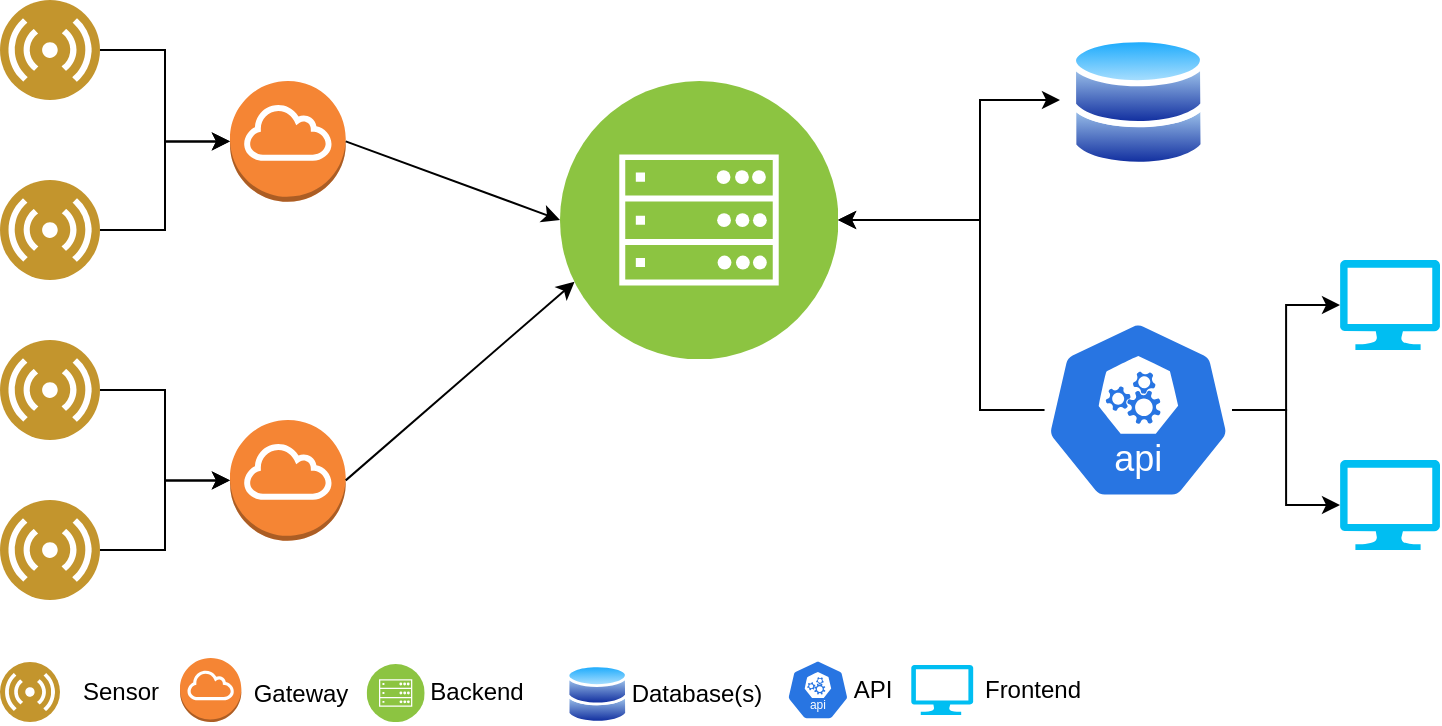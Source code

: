 <mxfile version="24.3.1" type="github">
  <diagram name="Page-1" id="b520641d-4fe3-3701-9064-5fc419738815">
    <mxGraphModel dx="882" dy="504" grid="1" gridSize="10" guides="1" tooltips="1" connect="1" arrows="1" fold="1" page="1" pageScale="1" pageWidth="1100" pageHeight="850" background="none" math="0" shadow="0">
      <root>
        <mxCell id="0" />
        <mxCell id="1" parent="0" />
        <mxCell id="ZXjSyWkLLc5fmDxmPstq-6" style="edgeStyle=orthogonalEdgeStyle;rounded=0;orthogonalLoop=1;jettySize=auto;html=1;" edge="1" parent="1" source="s_kVEvUEnIK9olVbrQxF-3" target="cVxhysHf_0xUjduygHL8-1">
          <mxGeometry relative="1" as="geometry" />
        </mxCell>
        <mxCell id="s_kVEvUEnIK9olVbrQxF-3" value="" style="image;aspect=fixed;perimeter=ellipsePerimeter;html=1;align=center;shadow=0;dashed=0;fontColor=#4277BB;labelBackgroundColor=default;fontSize=12;spacingTop=3;image=img/lib/ibm/users/sensor.svg;" parent="1" vertex="1">
          <mxGeometry x="30" y="20" width="50" height="50" as="geometry" />
        </mxCell>
        <mxCell id="s_kVEvUEnIK9olVbrQxF-82" style="edgeStyle=orthogonalEdgeStyle;rounded=0;orthogonalLoop=1;jettySize=auto;html=1;entryX=1;entryY=0.5;entryDx=0;entryDy=0;" parent="1" source="s_kVEvUEnIK9olVbrQxF-60" target="s_kVEvUEnIK9olVbrQxF-61" edge="1">
          <mxGeometry relative="1" as="geometry">
            <Array as="points">
              <mxPoint x="520" y="225" />
              <mxPoint x="520" y="130" />
            </Array>
          </mxGeometry>
        </mxCell>
        <mxCell id="s_kVEvUEnIK9olVbrQxF-60" value="" style="aspect=fixed;sketch=0;html=1;dashed=0;whitespace=wrap;fillColor=#2875E2;strokeColor=#ffffff;points=[[0.005,0.63,0],[0.1,0.2,0],[0.9,0.2,0],[0.5,0,0],[0.995,0.63,0],[0.72,0.99,0],[0.5,1,0],[0.28,0.99,0]];shape=mxgraph.kubernetes.icon2;kubernetesLabel=1;prIcon=api" parent="1" vertex="1">
          <mxGeometry x="552.27" y="180" width="93.75" height="90" as="geometry" />
        </mxCell>
        <mxCell id="s_kVEvUEnIK9olVbrQxF-67" style="edgeStyle=orthogonalEdgeStyle;rounded=0;orthogonalLoop=1;jettySize=auto;html=1;startArrow=classic;startFill=1;" parent="1" source="s_kVEvUEnIK9olVbrQxF-61" edge="1">
          <mxGeometry relative="1" as="geometry">
            <mxPoint x="560" y="70" as="targetPoint" />
            <Array as="points">
              <mxPoint x="520" y="130" />
              <mxPoint x="520" y="70" />
            </Array>
          </mxGeometry>
        </mxCell>
        <mxCell id="s_kVEvUEnIK9olVbrQxF-61" value="" style="image;aspect=fixed;perimeter=ellipsePerimeter;html=1;align=center;shadow=0;dashed=0;fontColor=#4277BB;labelBackgroundColor=default;fontSize=12;spacingTop=3;image=img/lib/ibm/infrastructure/mobile_backend.svg;" parent="1" vertex="1">
          <mxGeometry x="310" y="60.5" width="139" height="139" as="geometry" />
        </mxCell>
        <mxCell id="s_kVEvUEnIK9olVbrQxF-66" value="" style="image;aspect=fixed;perimeter=ellipsePerimeter;html=1;align=center;shadow=0;dashed=0;spacingTop=3;image=img/lib/active_directory/databases.svg;" parent="1" vertex="1">
          <mxGeometry x="564.96" y="37.5" width="68.37" height="67" as="geometry" />
        </mxCell>
        <mxCell id="s_kVEvUEnIK9olVbrQxF-74" value="" style="image;aspect=fixed;perimeter=ellipsePerimeter;html=1;align=center;shadow=0;dashed=0;fontColor=#4277BB;labelBackgroundColor=default;fontSize=12;spacingTop=3;image=img/lib/ibm/users/sensor.svg;" parent="1" vertex="1">
          <mxGeometry x="30" y="110" width="50" height="50" as="geometry" />
        </mxCell>
        <mxCell id="ZXjSyWkLLc5fmDxmPstq-8" style="edgeStyle=orthogonalEdgeStyle;rounded=0;orthogonalLoop=1;jettySize=auto;html=1;" edge="1" parent="1" source="s_kVEvUEnIK9olVbrQxF-77" target="cVxhysHf_0xUjduygHL8-3">
          <mxGeometry relative="1" as="geometry" />
        </mxCell>
        <mxCell id="s_kVEvUEnIK9olVbrQxF-77" value="" style="image;aspect=fixed;perimeter=ellipsePerimeter;html=1;align=center;shadow=0;dashed=0;fontColor=#4277BB;labelBackgroundColor=default;fontSize=12;spacingTop=3;image=img/lib/ibm/users/sensor.svg;" parent="1" vertex="1">
          <mxGeometry x="30" y="190" width="50" height="50" as="geometry" />
        </mxCell>
        <mxCell id="s_kVEvUEnIK9olVbrQxF-69" value="" style="verticalLabelPosition=bottom;html=1;verticalAlign=top;align=center;strokeColor=none;fillColor=#00BEF2;shape=mxgraph.azure.computer;pointerEvents=1;" parent="1" vertex="1">
          <mxGeometry x="700" y="150" width="50" height="45" as="geometry" />
        </mxCell>
        <mxCell id="s_kVEvUEnIK9olVbrQxF-70" value="" style="verticalLabelPosition=bottom;html=1;verticalAlign=top;align=center;strokeColor=none;fillColor=#00BEF2;shape=mxgraph.azure.computer;pointerEvents=1;" parent="1" vertex="1">
          <mxGeometry x="700" y="250" width="50" height="45" as="geometry" />
        </mxCell>
        <mxCell id="s_kVEvUEnIK9olVbrQxF-91" style="edgeStyle=orthogonalEdgeStyle;rounded=0;orthogonalLoop=1;jettySize=auto;html=1;entryX=0;entryY=0.5;entryDx=0;entryDy=0;entryPerimeter=0;" parent="1" source="s_kVEvUEnIK9olVbrQxF-60" target="s_kVEvUEnIK9olVbrQxF-69" edge="1">
          <mxGeometry relative="1" as="geometry" />
        </mxCell>
        <mxCell id="s_kVEvUEnIK9olVbrQxF-92" style="edgeStyle=orthogonalEdgeStyle;rounded=0;orthogonalLoop=1;jettySize=auto;html=1;entryX=0;entryY=0.5;entryDx=0;entryDy=0;entryPerimeter=0;" parent="1" source="s_kVEvUEnIK9olVbrQxF-60" target="s_kVEvUEnIK9olVbrQxF-70" edge="1">
          <mxGeometry relative="1" as="geometry" />
        </mxCell>
        <mxCell id="s_kVEvUEnIK9olVbrQxF-93" value="" style="image;aspect=fixed;perimeter=ellipsePerimeter;html=1;align=center;shadow=0;dashed=0;fontColor=#4277BB;labelBackgroundColor=default;fontSize=12;spacingTop=3;image=img/lib/ibm/users/sensor.svg;" parent="1" vertex="1">
          <mxGeometry x="30" y="351" width="30" height="30" as="geometry" />
        </mxCell>
        <mxCell id="s_kVEvUEnIK9olVbrQxF-94" value="Sensor" style="text;html=1;align=center;verticalAlign=middle;resizable=0;points=[];autosize=1;strokeColor=none;fillColor=none;" parent="1" vertex="1">
          <mxGeometry x="60" y="351" width="60" height="30" as="geometry" />
        </mxCell>
        <mxCell id="s_kVEvUEnIK9olVbrQxF-96" value="Gateway" style="text;html=1;align=center;verticalAlign=middle;resizable=0;points=[];autosize=1;strokeColor=none;fillColor=none;" parent="1" vertex="1">
          <mxGeometry x="145" y="352" width="70" height="30" as="geometry" />
        </mxCell>
        <mxCell id="s_kVEvUEnIK9olVbrQxF-97" value="" style="image;aspect=fixed;perimeter=ellipsePerimeter;html=1;align=center;shadow=0;dashed=0;fontColor=#4277BB;labelBackgroundColor=default;fontSize=12;spacingTop=3;image=img/lib/ibm/infrastructure/mobile_backend.svg;" parent="1" vertex="1">
          <mxGeometry x="213.33" y="352" width="29" height="29" as="geometry" />
        </mxCell>
        <mxCell id="s_kVEvUEnIK9olVbrQxF-98" value="Backend" style="text;html=1;align=center;verticalAlign=middle;resizable=0;points=[];autosize=1;strokeColor=none;fillColor=none;" parent="1" vertex="1">
          <mxGeometry x="233.33" y="351" width="70" height="30" as="geometry" />
        </mxCell>
        <mxCell id="s_kVEvUEnIK9olVbrQxF-99" value="" style="image;aspect=fixed;perimeter=ellipsePerimeter;html=1;align=center;shadow=0;dashed=0;spacingTop=3;image=img/lib/active_directory/databases.svg;" parent="1" vertex="1">
          <mxGeometry x="313.33" y="352" width="30.61" height="30" as="geometry" />
        </mxCell>
        <mxCell id="s_kVEvUEnIK9olVbrQxF-100" value="Database(s)" style="text;html=1;align=center;verticalAlign=middle;resizable=0;points=[];autosize=1;strokeColor=none;fillColor=none;" parent="1" vertex="1">
          <mxGeometry x="333.33" y="352" width="90" height="30" as="geometry" />
        </mxCell>
        <mxCell id="s_kVEvUEnIK9olVbrQxF-101" value="" style="aspect=fixed;sketch=0;html=1;dashed=0;whitespace=wrap;fillColor=#2875E2;strokeColor=#ffffff;points=[[0.005,0.63,0],[0.1,0.2,0],[0.9,0.2,0],[0.5,0,0],[0.995,0.63,0],[0.72,0.99,0],[0.5,1,0],[0.28,0.99,0]];shape=mxgraph.kubernetes.icon2;kubernetesLabel=1;prIcon=api" parent="1" vertex="1">
          <mxGeometry x="423.33" y="350" width="31.25" height="30" as="geometry" />
        </mxCell>
        <mxCell id="s_kVEvUEnIK9olVbrQxF-102" value="API" style="text;html=1;align=center;verticalAlign=middle;resizable=0;points=[];autosize=1;strokeColor=none;fillColor=none;" parent="1" vertex="1">
          <mxGeometry x="445.6" y="350" width="40" height="30" as="geometry" />
        </mxCell>
        <mxCell id="s_kVEvUEnIK9olVbrQxF-103" value="" style="verticalLabelPosition=bottom;html=1;verticalAlign=top;align=center;strokeColor=none;fillColor=#00BEF2;shape=mxgraph.azure.computer;pointerEvents=1;" parent="1" vertex="1">
          <mxGeometry x="485.6" y="352.5" width="31" height="25" as="geometry" />
        </mxCell>
        <mxCell id="s_kVEvUEnIK9olVbrQxF-104" value="Frontend" style="text;html=1;align=center;verticalAlign=middle;resizable=0;points=[];autosize=1;strokeColor=none;fillColor=none;" parent="1" vertex="1">
          <mxGeometry x="510.64" y="350" width="70" height="30" as="geometry" />
        </mxCell>
        <mxCell id="-8kim8rZ0ct291czLzAM-8" value="" style="image;aspect=fixed;perimeter=ellipsePerimeter;html=1;align=center;shadow=0;dashed=0;fontColor=#4277BB;labelBackgroundColor=default;fontSize=12;spacingTop=3;image=img/lib/ibm/users/sensor.svg;" parent="1" vertex="1">
          <mxGeometry x="30" y="270" width="50" height="50" as="geometry" />
        </mxCell>
        <mxCell id="cVxhysHf_0xUjduygHL8-1" value="" style="outlineConnect=0;dashed=0;verticalLabelPosition=bottom;verticalAlign=top;align=center;html=1;shape=mxgraph.aws3.internet_gateway;fillColor=#F58534;gradientColor=none;aspect=fixed;" parent="1" vertex="1">
          <mxGeometry x="145" y="60.5" width="57.86" height="60.37" as="geometry" />
        </mxCell>
        <mxCell id="cVxhysHf_0xUjduygHL8-3" value="" style="outlineConnect=0;dashed=0;verticalLabelPosition=bottom;verticalAlign=top;align=center;html=1;shape=mxgraph.aws3.internet_gateway;fillColor=#F58534;gradientColor=none;aspect=fixed;" parent="1" vertex="1">
          <mxGeometry x="145" y="230" width="57.86" height="60.37" as="geometry" />
        </mxCell>
        <mxCell id="cVxhysHf_0xUjduygHL8-4" value="" style="outlineConnect=0;dashed=0;verticalLabelPosition=bottom;verticalAlign=top;align=center;html=1;shape=mxgraph.aws3.internet_gateway;fillColor=#F58534;gradientColor=none;aspect=fixed;" parent="1" vertex="1">
          <mxGeometry x="120" y="349" width="30.67" height="32" as="geometry" />
        </mxCell>
        <mxCell id="ZXjSyWkLLc5fmDxmPstq-7" style="edgeStyle=orthogonalEdgeStyle;rounded=0;orthogonalLoop=1;jettySize=auto;html=1;entryX=0;entryY=0.5;entryDx=0;entryDy=0;entryPerimeter=0;" edge="1" parent="1" source="s_kVEvUEnIK9olVbrQxF-74" target="cVxhysHf_0xUjduygHL8-1">
          <mxGeometry relative="1" as="geometry" />
        </mxCell>
        <mxCell id="ZXjSyWkLLc5fmDxmPstq-9" style="edgeStyle=orthogonalEdgeStyle;rounded=0;orthogonalLoop=1;jettySize=auto;html=1;entryX=0;entryY=0.5;entryDx=0;entryDy=0;entryPerimeter=0;" edge="1" parent="1" source="-8kim8rZ0ct291czLzAM-8" target="cVxhysHf_0xUjduygHL8-3">
          <mxGeometry relative="1" as="geometry" />
        </mxCell>
        <mxCell id="ZXjSyWkLLc5fmDxmPstq-10" value="" style="endArrow=classic;html=1;rounded=0;exitX=1;exitY=0.5;exitDx=0;exitDy=0;exitPerimeter=0;entryX=0;entryY=0.75;entryDx=0;entryDy=0;" edge="1" parent="1" source="cVxhysHf_0xUjduygHL8-3" target="s_kVEvUEnIK9olVbrQxF-61">
          <mxGeometry width="50" height="50" relative="1" as="geometry">
            <mxPoint x="310" y="170" as="sourcePoint" />
            <mxPoint x="320" y="150" as="targetPoint" />
          </mxGeometry>
        </mxCell>
        <mxCell id="ZXjSyWkLLc5fmDxmPstq-11" value="" style="endArrow=classic;html=1;rounded=0;exitX=1;exitY=0.5;exitDx=0;exitDy=0;exitPerimeter=0;entryX=0;entryY=0.5;entryDx=0;entryDy=0;" edge="1" parent="1" source="cVxhysHf_0xUjduygHL8-1" target="s_kVEvUEnIK9olVbrQxF-61">
          <mxGeometry width="50" height="50" relative="1" as="geometry">
            <mxPoint x="310" y="170" as="sourcePoint" />
            <mxPoint x="360" y="120" as="targetPoint" />
          </mxGeometry>
        </mxCell>
      </root>
    </mxGraphModel>
  </diagram>
</mxfile>

